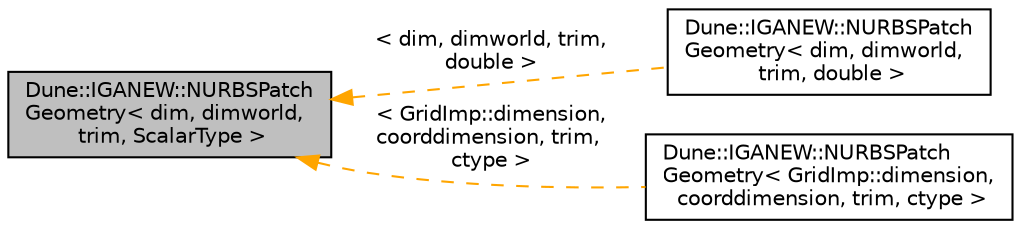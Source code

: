 digraph "Dune::IGANEW::NURBSPatchGeometry&lt; dim, dimworld, trim, ScalarType &gt;"
{
 // LATEX_PDF_SIZE
  edge [fontname="Helvetica",fontsize="10",labelfontname="Helvetica",labelfontsize="10"];
  node [fontname="Helvetica",fontsize="10",shape=record];
  rankdir="LR";
  Node1 [label="Dune::IGANEW::NURBSPatch\lGeometry\< dim, dimworld,\l trim, ScalarType \>",height=0.2,width=0.4,color="black", fillcolor="grey75", style="filled", fontcolor="black",tooltip=" "];
  Node1 -> Node2 [dir="back",color="orange",fontsize="10",style="dashed",label=" \< dim, dimworld, trim,\l double \>" ,fontname="Helvetica"];
  Node2 [label="Dune::IGANEW::NURBSPatch\lGeometry\< dim, dimworld,\l trim, double \>",height=0.2,width=0.4,color="black", fillcolor="white", style="filled",URL="$d2/d20/a01096.html",tooltip=" "];
  Node1 -> Node3 [dir="back",color="orange",fontsize="10",style="dashed",label=" \< GridImp::dimension,\l coorddimension, trim,\l ctype \>" ,fontname="Helvetica"];
  Node3 [label="Dune::IGANEW::NURBSPatch\lGeometry\< GridImp::dimension,\l coorddimension, trim, ctype \>",height=0.2,width=0.4,color="black", fillcolor="white", style="filled",URL="$d2/d20/a01096.html",tooltip=" "];
}
